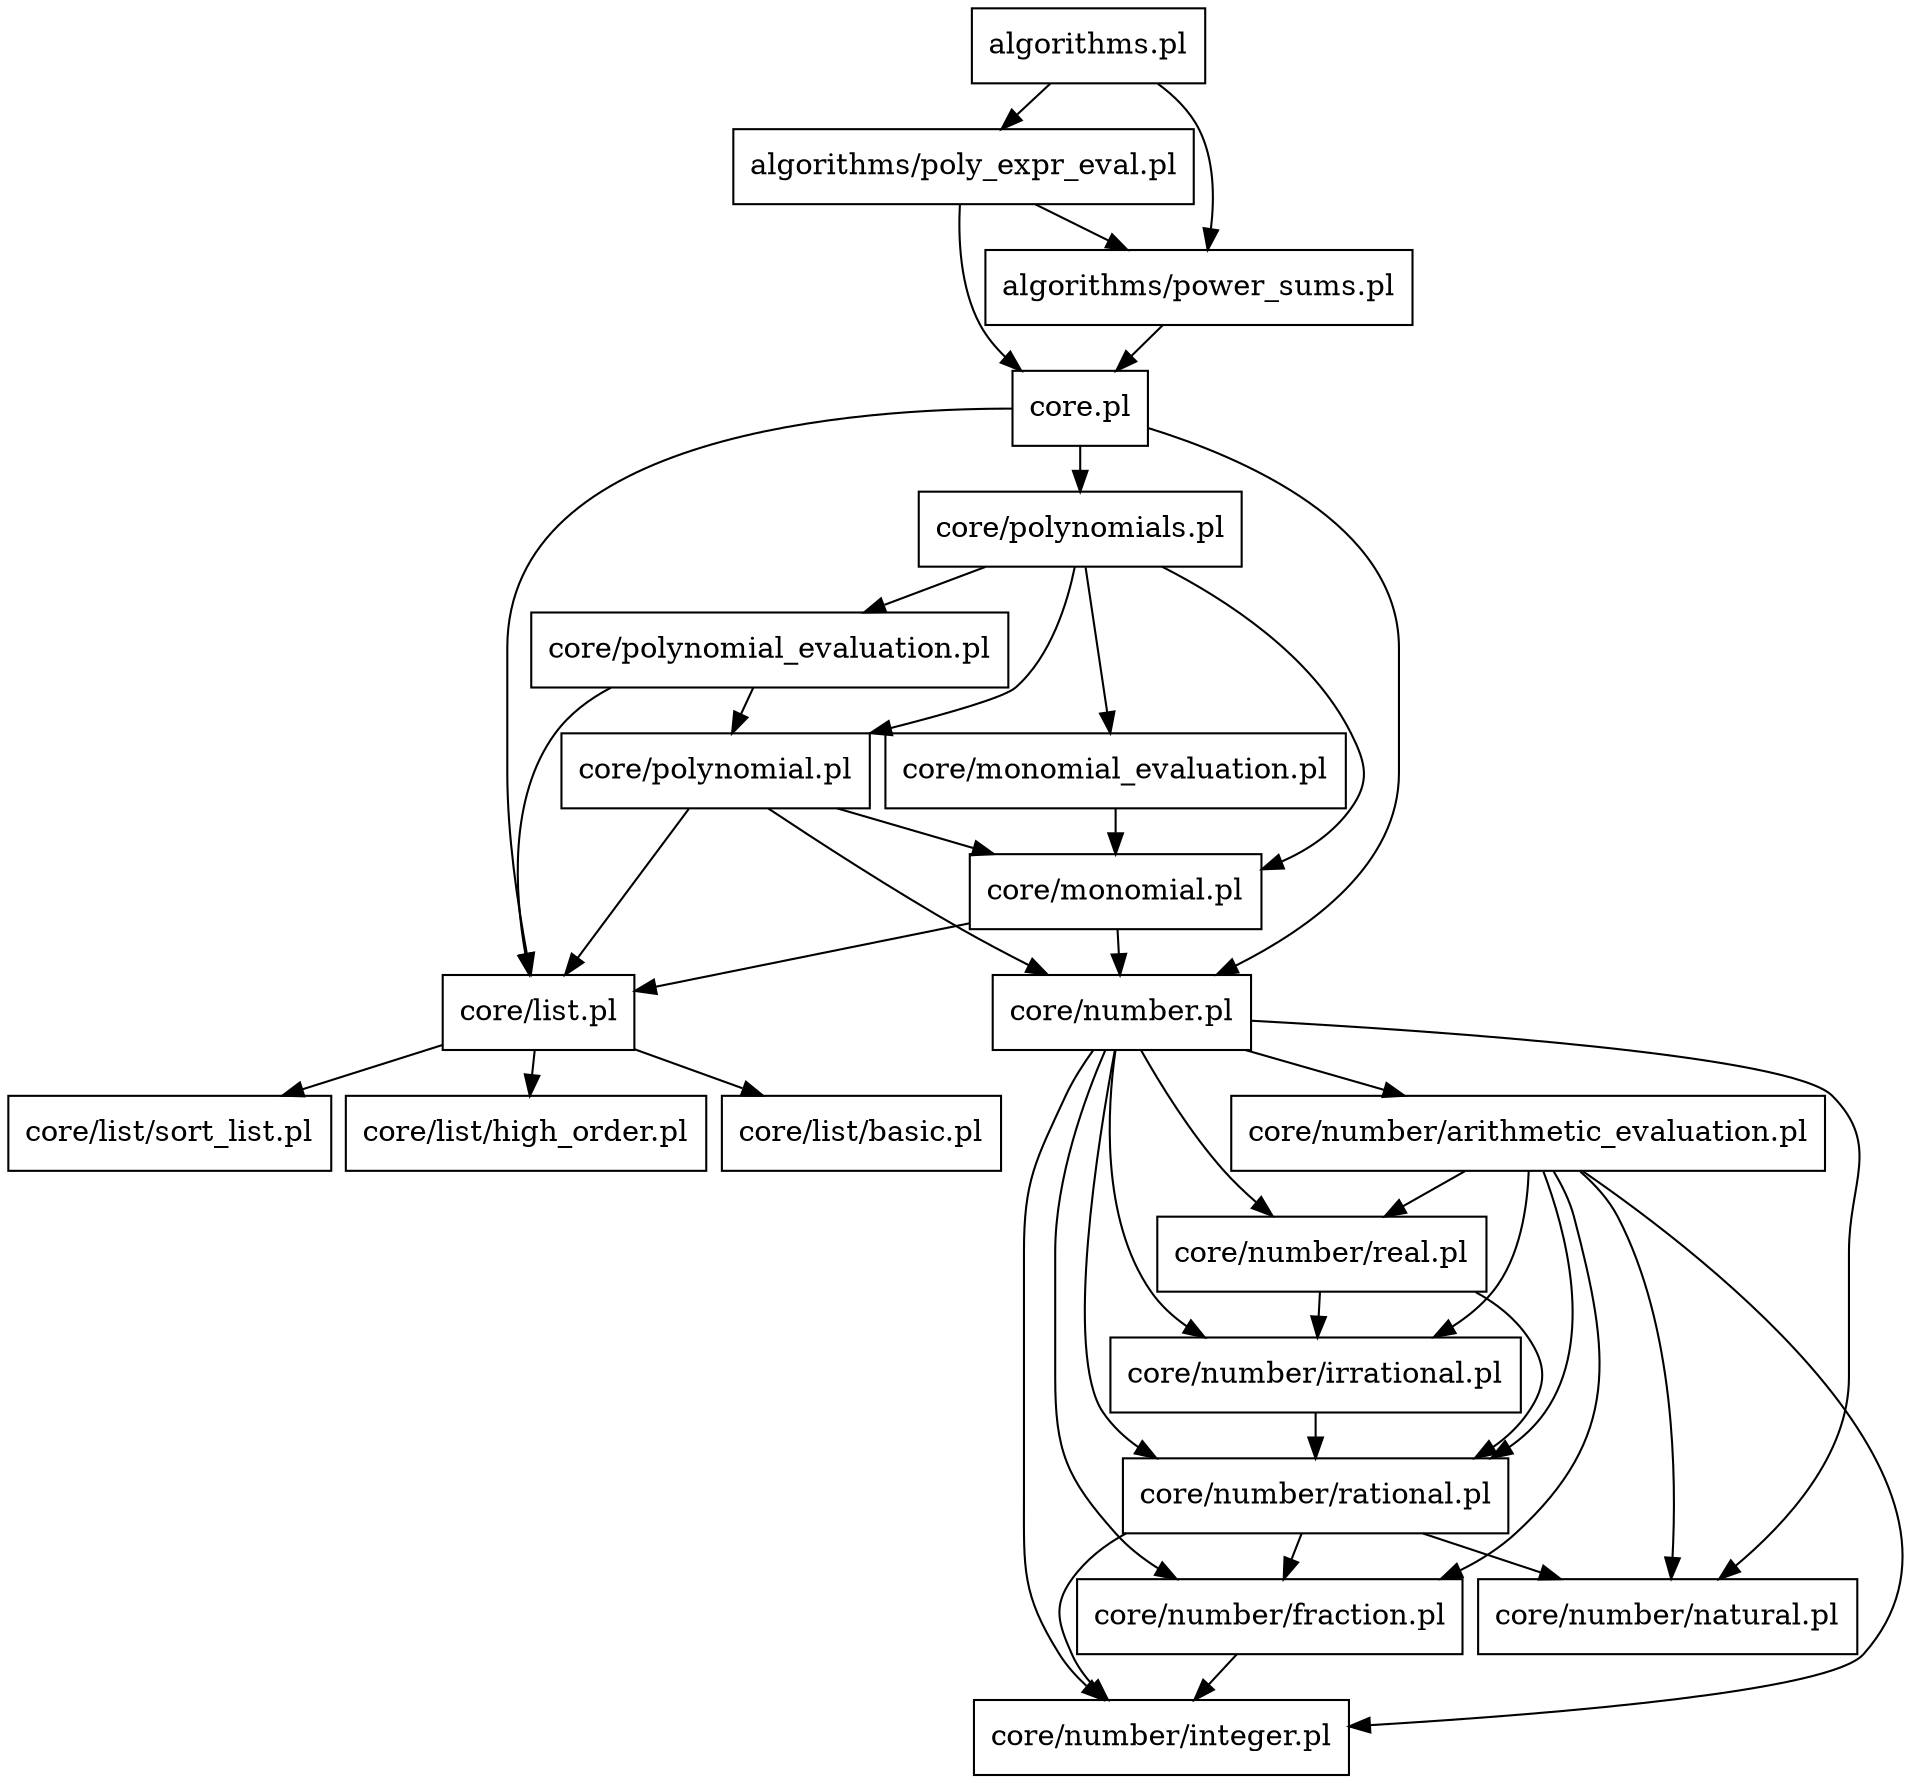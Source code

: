 digraph file_graph {
node [shape=rectangle]
nodesep = 0.1
ranksep = 0.3
"core/number/rational.pl" -> "core/number/integer.pl"
"core/number/rational.pl" -> "core/number/natural.pl"
"core/number/rational.pl" -> "core/number/fraction.pl"
"algorithms.pl" -> "algorithms/poly_expr_eval.pl"
"algorithms.pl" -> "algorithms/power_sums.pl"
"core/polynomials.pl" -> "core/polynomial_evaluation.pl"
"core/polynomials.pl" -> "core/monomial.pl"
"core/polynomials.pl" -> "core/polynomial.pl"
"core/polynomials.pl" -> "core/monomial_evaluation.pl"
"core/monomial_evaluation.pl" -> "core/monomial.pl"
"algorithms/power_sums.pl" -> "core.pl"
"core/number/irrational.pl" -> "core/number/rational.pl"
"algorithms/poly_expr_eval.pl" -> "core.pl"
"algorithms/poly_expr_eval.pl" -> "algorithms/power_sums.pl"
"core/polynomial_evaluation.pl" -> "core/list.pl"
"core/polynomial_evaluation.pl" -> "core/polynomial.pl"
"core.pl" -> "core/polynomials.pl"
"core.pl" -> "core/number.pl"
"core.pl" -> "core/list.pl"
"core/number/arithmetic_evaluation.pl" -> "core/number/integer.pl"
"core/number/arithmetic_evaluation.pl" -> "core/number/natural.pl"
"core/number/arithmetic_evaluation.pl" -> "core/number/fraction.pl"
"core/number/arithmetic_evaluation.pl" -> "core/number/irrational.pl"
"core/number/arithmetic_evaluation.pl" -> "core/number/real.pl"
"core/number/arithmetic_evaluation.pl" -> "core/number/rational.pl"
"core/number.pl" -> "core/number/integer.pl"
"core/number.pl" -> "core/number/natural.pl"
"core/number.pl" -> "core/number/fraction.pl"
"core/number.pl" -> "core/number/irrational.pl"
"core/number.pl" -> "core/number/arithmetic_evaluation.pl"
"core/number.pl" -> "core/number/real.pl"
"core/number.pl" -> "core/number/rational.pl"
"core/list.pl" -> "core/list/sort_list.pl"
"core/list.pl" -> "core/list/high_order.pl"
"core/list.pl" -> "core/list/basic.pl"
"core/polynomial.pl" -> "core/monomial.pl"
"core/polynomial.pl" -> "core/number.pl"
"core/polynomial.pl" -> "core/list.pl"
"core/number/real.pl" -> "core/number/irrational.pl"
"core/number/real.pl" -> "core/number/rational.pl"
"core/monomial.pl" -> "core/number.pl"
"core/monomial.pl" -> "core/list.pl"
"core/number/fraction.pl" -> "core/number/integer.pl"
}
